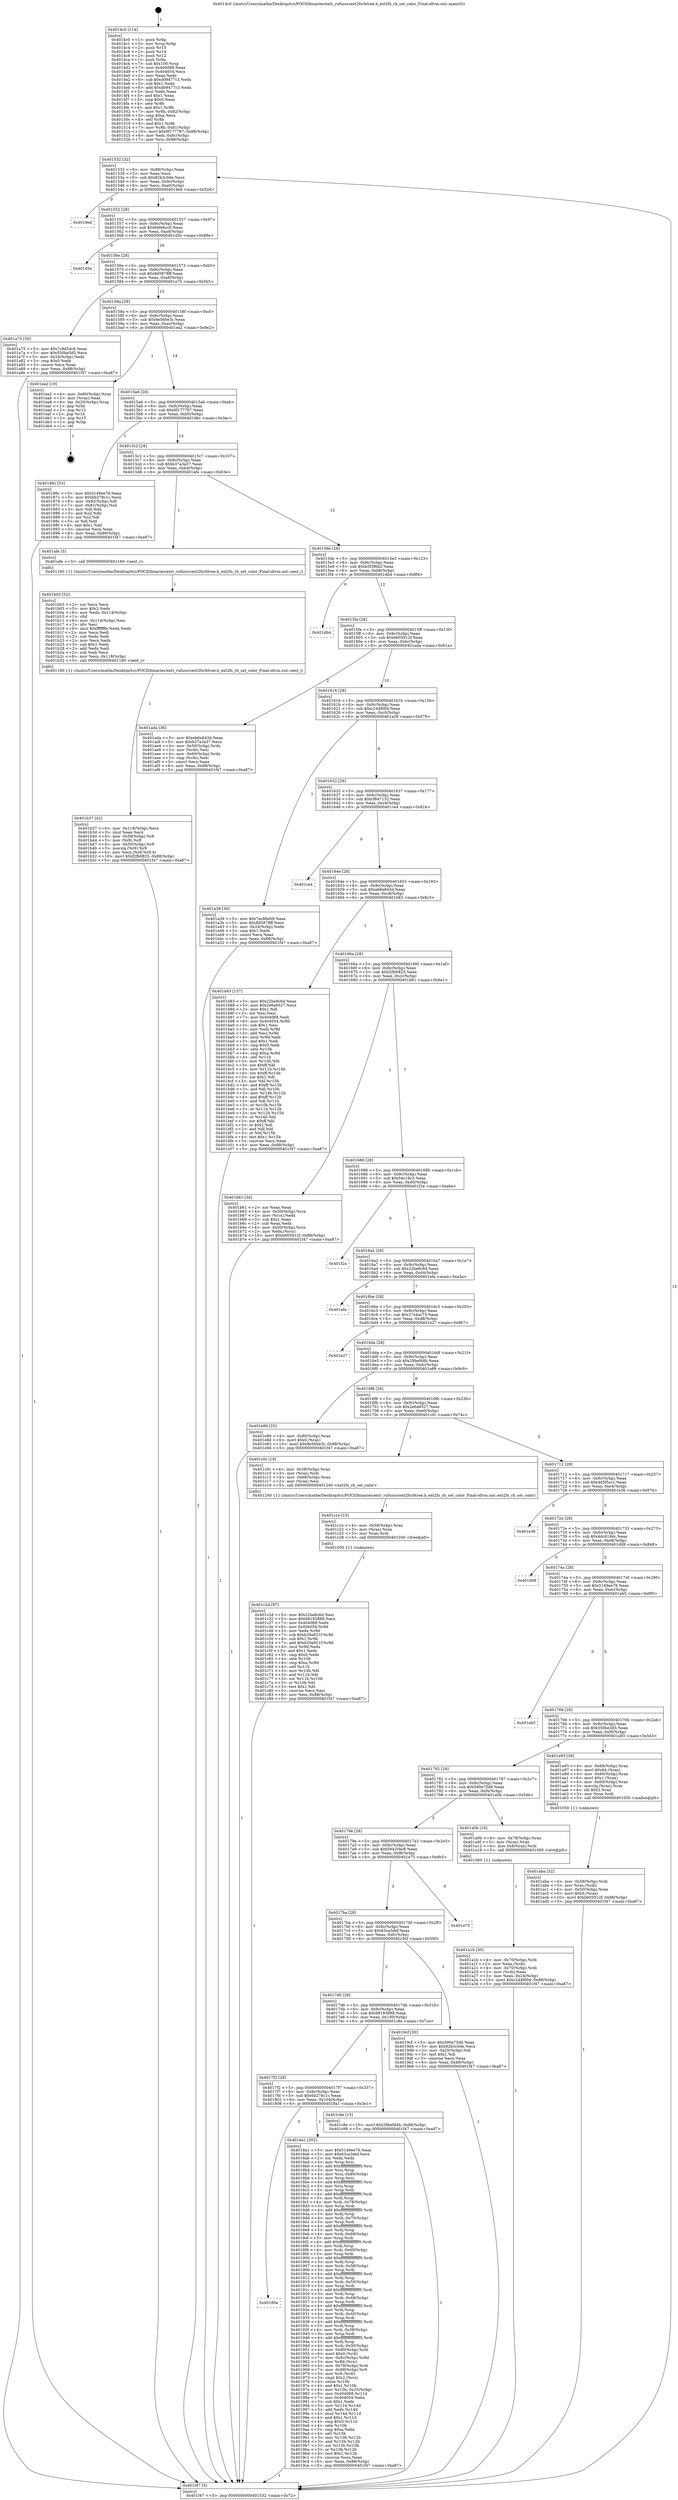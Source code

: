 digraph "0x4014c0" {
  label = "0x4014c0 (/mnt/c/Users/mathe/Desktop/tcc/POCII/binaries/extr_rufussrcext2fsrbtree.h_ext2fs_rb_set_color_Final-ollvm.out::main(0))"
  labelloc = "t"
  node[shape=record]

  Entry [label="",width=0.3,height=0.3,shape=circle,fillcolor=black,style=filled]
  "0x401532" [label="{
     0x401532 [32]\l
     | [instrs]\l
     &nbsp;&nbsp;0x401532 \<+6\>: mov -0x88(%rbp),%eax\l
     &nbsp;&nbsp;0x401538 \<+2\>: mov %eax,%ecx\l
     &nbsp;&nbsp;0x40153a \<+6\>: sub $0x82b3c0de,%ecx\l
     &nbsp;&nbsp;0x401540 \<+6\>: mov %eax,-0x9c(%rbp)\l
     &nbsp;&nbsp;0x401546 \<+6\>: mov %ecx,-0xa0(%rbp)\l
     &nbsp;&nbsp;0x40154c \<+6\>: je 00000000004019ed \<main+0x52d\>\l
  }"]
  "0x4019ed" [label="{
     0x4019ed\l
  }", style=dashed]
  "0x401552" [label="{
     0x401552 [28]\l
     | [instrs]\l
     &nbsp;&nbsp;0x401552 \<+5\>: jmp 0000000000401557 \<main+0x97\>\l
     &nbsp;&nbsp;0x401557 \<+6\>: mov -0x9c(%rbp),%eax\l
     &nbsp;&nbsp;0x40155d \<+5\>: sub $0x84fe6cc0,%eax\l
     &nbsp;&nbsp;0x401562 \<+6\>: mov %eax,-0xa4(%rbp)\l
     &nbsp;&nbsp;0x401568 \<+6\>: je 0000000000401d5e \<main+0x89e\>\l
  }"]
  Exit [label="",width=0.3,height=0.3,shape=circle,fillcolor=black,style=filled,peripheries=2]
  "0x401d5e" [label="{
     0x401d5e\l
  }", style=dashed]
  "0x40156e" [label="{
     0x40156e [28]\l
     | [instrs]\l
     &nbsp;&nbsp;0x40156e \<+5\>: jmp 0000000000401573 \<main+0xb3\>\l
     &nbsp;&nbsp;0x401573 \<+6\>: mov -0x9c(%rbp),%eax\l
     &nbsp;&nbsp;0x401579 \<+5\>: sub $0x8d5878ff,%eax\l
     &nbsp;&nbsp;0x40157e \<+6\>: mov %eax,-0xa8(%rbp)\l
     &nbsp;&nbsp;0x401584 \<+6\>: je 0000000000401a75 \<main+0x5b5\>\l
  }"]
  "0x401c2d" [label="{
     0x401c2d [97]\l
     | [instrs]\l
     &nbsp;&nbsp;0x401c2d \<+5\>: mov $0x22be8c6d,%esi\l
     &nbsp;&nbsp;0x401c32 \<+5\>: mov $0x68193888,%ecx\l
     &nbsp;&nbsp;0x401c37 \<+7\>: mov 0x404068,%edx\l
     &nbsp;&nbsp;0x401c3e \<+8\>: mov 0x404054,%r8d\l
     &nbsp;&nbsp;0x401c46 \<+3\>: mov %edx,%r9d\l
     &nbsp;&nbsp;0x401c49 \<+7\>: sub $0xb29a921f,%r9d\l
     &nbsp;&nbsp;0x401c50 \<+4\>: sub $0x1,%r9d\l
     &nbsp;&nbsp;0x401c54 \<+7\>: add $0xb29a921f,%r9d\l
     &nbsp;&nbsp;0x401c5b \<+4\>: imul %r9d,%edx\l
     &nbsp;&nbsp;0x401c5f \<+3\>: and $0x1,%edx\l
     &nbsp;&nbsp;0x401c62 \<+3\>: cmp $0x0,%edx\l
     &nbsp;&nbsp;0x401c65 \<+4\>: sete %r10b\l
     &nbsp;&nbsp;0x401c69 \<+4\>: cmp $0xa,%r8d\l
     &nbsp;&nbsp;0x401c6d \<+4\>: setl %r11b\l
     &nbsp;&nbsp;0x401c71 \<+3\>: mov %r10b,%bl\l
     &nbsp;&nbsp;0x401c74 \<+3\>: and %r11b,%bl\l
     &nbsp;&nbsp;0x401c77 \<+3\>: xor %r11b,%r10b\l
     &nbsp;&nbsp;0x401c7a \<+3\>: or %r10b,%bl\l
     &nbsp;&nbsp;0x401c7d \<+3\>: test $0x1,%bl\l
     &nbsp;&nbsp;0x401c80 \<+3\>: cmovne %ecx,%esi\l
     &nbsp;&nbsp;0x401c83 \<+6\>: mov %esi,-0x88(%rbp)\l
     &nbsp;&nbsp;0x401c89 \<+5\>: jmp 0000000000401f47 \<main+0xa87\>\l
  }"]
  "0x401a75" [label="{
     0x401a75 [30]\l
     | [instrs]\l
     &nbsp;&nbsp;0x401a75 \<+5\>: mov $0x7c9d54c6,%eax\l
     &nbsp;&nbsp;0x401a7a \<+5\>: mov $0x550be3d5,%ecx\l
     &nbsp;&nbsp;0x401a7f \<+3\>: mov -0x24(%rbp),%edx\l
     &nbsp;&nbsp;0x401a82 \<+3\>: cmp $0x0,%edx\l
     &nbsp;&nbsp;0x401a85 \<+3\>: cmove %ecx,%eax\l
     &nbsp;&nbsp;0x401a88 \<+6\>: mov %eax,-0x88(%rbp)\l
     &nbsp;&nbsp;0x401a8e \<+5\>: jmp 0000000000401f47 \<main+0xa87\>\l
  }"]
  "0x40158a" [label="{
     0x40158a [28]\l
     | [instrs]\l
     &nbsp;&nbsp;0x40158a \<+5\>: jmp 000000000040158f \<main+0xcf\>\l
     &nbsp;&nbsp;0x40158f \<+6\>: mov -0x9c(%rbp),%eax\l
     &nbsp;&nbsp;0x401595 \<+5\>: sub $0x9e560e3c,%eax\l
     &nbsp;&nbsp;0x40159a \<+6\>: mov %eax,-0xac(%rbp)\l
     &nbsp;&nbsp;0x4015a0 \<+6\>: je 0000000000401ea2 \<main+0x9e2\>\l
  }"]
  "0x401c1e" [label="{
     0x401c1e [15]\l
     | [instrs]\l
     &nbsp;&nbsp;0x401c1e \<+4\>: mov -0x58(%rbp),%rax\l
     &nbsp;&nbsp;0x401c22 \<+3\>: mov (%rax),%rax\l
     &nbsp;&nbsp;0x401c25 \<+3\>: mov %rax,%rdi\l
     &nbsp;&nbsp;0x401c28 \<+5\>: call 0000000000401030 \<free@plt\>\l
     | [calls]\l
     &nbsp;&nbsp;0x401030 \{1\} (unknown)\l
  }"]
  "0x401ea2" [label="{
     0x401ea2 [19]\l
     | [instrs]\l
     &nbsp;&nbsp;0x401ea2 \<+4\>: mov -0x80(%rbp),%rax\l
     &nbsp;&nbsp;0x401ea6 \<+2\>: mov (%rax),%eax\l
     &nbsp;&nbsp;0x401ea8 \<+4\>: lea -0x20(%rbp),%rsp\l
     &nbsp;&nbsp;0x401eac \<+1\>: pop %rbx\l
     &nbsp;&nbsp;0x401ead \<+2\>: pop %r12\l
     &nbsp;&nbsp;0x401eaf \<+2\>: pop %r14\l
     &nbsp;&nbsp;0x401eb1 \<+2\>: pop %r15\l
     &nbsp;&nbsp;0x401eb3 \<+1\>: pop %rbp\l
     &nbsp;&nbsp;0x401eb4 \<+1\>: ret\l
  }"]
  "0x4015a6" [label="{
     0x4015a6 [28]\l
     | [instrs]\l
     &nbsp;&nbsp;0x4015a6 \<+5\>: jmp 00000000004015ab \<main+0xeb\>\l
     &nbsp;&nbsp;0x4015ab \<+6\>: mov -0x9c(%rbp),%eax\l
     &nbsp;&nbsp;0x4015b1 \<+5\>: sub $0x9f177787,%eax\l
     &nbsp;&nbsp;0x4015b6 \<+6\>: mov %eax,-0xb0(%rbp)\l
     &nbsp;&nbsp;0x4015bc \<+6\>: je 000000000040186c \<main+0x3ac\>\l
  }"]
  "0x401b37" [label="{
     0x401b37 [42]\l
     | [instrs]\l
     &nbsp;&nbsp;0x401b37 \<+6\>: mov -0x118(%rbp),%ecx\l
     &nbsp;&nbsp;0x401b3d \<+3\>: imul %eax,%ecx\l
     &nbsp;&nbsp;0x401b40 \<+4\>: mov -0x58(%rbp),%r8\l
     &nbsp;&nbsp;0x401b44 \<+3\>: mov (%r8),%r8\l
     &nbsp;&nbsp;0x401b47 \<+4\>: mov -0x50(%rbp),%r9\l
     &nbsp;&nbsp;0x401b4b \<+3\>: movslq (%r9),%r9\l
     &nbsp;&nbsp;0x401b4e \<+4\>: mov %ecx,(%r8,%r9,4)\l
     &nbsp;&nbsp;0x401b52 \<+10\>: movl $0xf2fb0825,-0x88(%rbp)\l
     &nbsp;&nbsp;0x401b5c \<+5\>: jmp 0000000000401f47 \<main+0xa87\>\l
  }"]
  "0x40186c" [label="{
     0x40186c [53]\l
     | [instrs]\l
     &nbsp;&nbsp;0x40186c \<+5\>: mov $0x5149ee78,%eax\l
     &nbsp;&nbsp;0x401871 \<+5\>: mov $0x6b278c1c,%ecx\l
     &nbsp;&nbsp;0x401876 \<+6\>: mov -0x82(%rbp),%dl\l
     &nbsp;&nbsp;0x40187c \<+7\>: mov -0x81(%rbp),%sil\l
     &nbsp;&nbsp;0x401883 \<+3\>: mov %dl,%dil\l
     &nbsp;&nbsp;0x401886 \<+3\>: and %sil,%dil\l
     &nbsp;&nbsp;0x401889 \<+3\>: xor %sil,%dl\l
     &nbsp;&nbsp;0x40188c \<+3\>: or %dl,%dil\l
     &nbsp;&nbsp;0x40188f \<+4\>: test $0x1,%dil\l
     &nbsp;&nbsp;0x401893 \<+3\>: cmovne %ecx,%eax\l
     &nbsp;&nbsp;0x401896 \<+6\>: mov %eax,-0x88(%rbp)\l
     &nbsp;&nbsp;0x40189c \<+5\>: jmp 0000000000401f47 \<main+0xa87\>\l
  }"]
  "0x4015c2" [label="{
     0x4015c2 [28]\l
     | [instrs]\l
     &nbsp;&nbsp;0x4015c2 \<+5\>: jmp 00000000004015c7 \<main+0x107\>\l
     &nbsp;&nbsp;0x4015c7 \<+6\>: mov -0x9c(%rbp),%eax\l
     &nbsp;&nbsp;0x4015cd \<+5\>: sub $0xb37a3a37,%eax\l
     &nbsp;&nbsp;0x4015d2 \<+6\>: mov %eax,-0xb4(%rbp)\l
     &nbsp;&nbsp;0x4015d8 \<+6\>: je 0000000000401afe \<main+0x63e\>\l
  }"]
  "0x401f47" [label="{
     0x401f47 [5]\l
     | [instrs]\l
     &nbsp;&nbsp;0x401f47 \<+5\>: jmp 0000000000401532 \<main+0x72\>\l
  }"]
  "0x4014c0" [label="{
     0x4014c0 [114]\l
     | [instrs]\l
     &nbsp;&nbsp;0x4014c0 \<+1\>: push %rbp\l
     &nbsp;&nbsp;0x4014c1 \<+3\>: mov %rsp,%rbp\l
     &nbsp;&nbsp;0x4014c4 \<+2\>: push %r15\l
     &nbsp;&nbsp;0x4014c6 \<+2\>: push %r14\l
     &nbsp;&nbsp;0x4014c8 \<+2\>: push %r12\l
     &nbsp;&nbsp;0x4014ca \<+1\>: push %rbx\l
     &nbsp;&nbsp;0x4014cb \<+7\>: sub $0x100,%rsp\l
     &nbsp;&nbsp;0x4014d2 \<+7\>: mov 0x404068,%eax\l
     &nbsp;&nbsp;0x4014d9 \<+7\>: mov 0x404054,%ecx\l
     &nbsp;&nbsp;0x4014e0 \<+2\>: mov %eax,%edx\l
     &nbsp;&nbsp;0x4014e2 \<+6\>: sub $0xd09477c3,%edx\l
     &nbsp;&nbsp;0x4014e8 \<+3\>: sub $0x1,%edx\l
     &nbsp;&nbsp;0x4014eb \<+6\>: add $0xd09477c3,%edx\l
     &nbsp;&nbsp;0x4014f1 \<+3\>: imul %edx,%eax\l
     &nbsp;&nbsp;0x4014f4 \<+3\>: and $0x1,%eax\l
     &nbsp;&nbsp;0x4014f7 \<+3\>: cmp $0x0,%eax\l
     &nbsp;&nbsp;0x4014fa \<+4\>: sete %r8b\l
     &nbsp;&nbsp;0x4014fe \<+4\>: and $0x1,%r8b\l
     &nbsp;&nbsp;0x401502 \<+7\>: mov %r8b,-0x82(%rbp)\l
     &nbsp;&nbsp;0x401509 \<+3\>: cmp $0xa,%ecx\l
     &nbsp;&nbsp;0x40150c \<+4\>: setl %r8b\l
     &nbsp;&nbsp;0x401510 \<+4\>: and $0x1,%r8b\l
     &nbsp;&nbsp;0x401514 \<+7\>: mov %r8b,-0x81(%rbp)\l
     &nbsp;&nbsp;0x40151b \<+10\>: movl $0x9f177787,-0x88(%rbp)\l
     &nbsp;&nbsp;0x401525 \<+6\>: mov %edi,-0x8c(%rbp)\l
     &nbsp;&nbsp;0x40152b \<+7\>: mov %rsi,-0x98(%rbp)\l
  }"]
  "0x401b03" [label="{
     0x401b03 [52]\l
     | [instrs]\l
     &nbsp;&nbsp;0x401b03 \<+2\>: xor %ecx,%ecx\l
     &nbsp;&nbsp;0x401b05 \<+5\>: mov $0x2,%edx\l
     &nbsp;&nbsp;0x401b0a \<+6\>: mov %edx,-0x114(%rbp)\l
     &nbsp;&nbsp;0x401b10 \<+1\>: cltd\l
     &nbsp;&nbsp;0x401b11 \<+6\>: mov -0x114(%rbp),%esi\l
     &nbsp;&nbsp;0x401b17 \<+2\>: idiv %esi\l
     &nbsp;&nbsp;0x401b19 \<+6\>: imul $0xfffffffe,%edx,%edx\l
     &nbsp;&nbsp;0x401b1f \<+2\>: mov %ecx,%edi\l
     &nbsp;&nbsp;0x401b21 \<+2\>: sub %edx,%edi\l
     &nbsp;&nbsp;0x401b23 \<+2\>: mov %ecx,%edx\l
     &nbsp;&nbsp;0x401b25 \<+3\>: sub $0x1,%edx\l
     &nbsp;&nbsp;0x401b28 \<+2\>: add %edx,%edi\l
     &nbsp;&nbsp;0x401b2a \<+2\>: sub %edi,%ecx\l
     &nbsp;&nbsp;0x401b2c \<+6\>: mov %ecx,-0x118(%rbp)\l
     &nbsp;&nbsp;0x401b32 \<+5\>: call 0000000000401160 \<next_i\>\l
     | [calls]\l
     &nbsp;&nbsp;0x401160 \{1\} (/mnt/c/Users/mathe/Desktop/tcc/POCII/binaries/extr_rufussrcext2fsrbtree.h_ext2fs_rb_set_color_Final-ollvm.out::next_i)\l
  }"]
  "0x401afe" [label="{
     0x401afe [5]\l
     | [instrs]\l
     &nbsp;&nbsp;0x401afe \<+5\>: call 0000000000401160 \<next_i\>\l
     | [calls]\l
     &nbsp;&nbsp;0x401160 \{1\} (/mnt/c/Users/mathe/Desktop/tcc/POCII/binaries/extr_rufussrcext2fsrbtree.h_ext2fs_rb_set_color_Final-ollvm.out::next_i)\l
  }"]
  "0x4015de" [label="{
     0x4015de [28]\l
     | [instrs]\l
     &nbsp;&nbsp;0x4015de \<+5\>: jmp 00000000004015e3 \<main+0x123\>\l
     &nbsp;&nbsp;0x4015e3 \<+6\>: mov -0x9c(%rbp),%eax\l
     &nbsp;&nbsp;0x4015e9 \<+5\>: sub $0xb5f3f6d2,%eax\l
     &nbsp;&nbsp;0x4015ee \<+6\>: mov %eax,-0xb8(%rbp)\l
     &nbsp;&nbsp;0x4015f4 \<+6\>: je 0000000000401db4 \<main+0x8f4\>\l
  }"]
  "0x401aba" [label="{
     0x401aba [32]\l
     | [instrs]\l
     &nbsp;&nbsp;0x401aba \<+4\>: mov -0x58(%rbp),%rdi\l
     &nbsp;&nbsp;0x401abe \<+3\>: mov %rax,(%rdi)\l
     &nbsp;&nbsp;0x401ac1 \<+4\>: mov -0x50(%rbp),%rax\l
     &nbsp;&nbsp;0x401ac5 \<+6\>: movl $0x0,(%rax)\l
     &nbsp;&nbsp;0x401acb \<+10\>: movl $0xb605912f,-0x88(%rbp)\l
     &nbsp;&nbsp;0x401ad5 \<+5\>: jmp 0000000000401f47 \<main+0xa87\>\l
  }"]
  "0x401db4" [label="{
     0x401db4\l
  }", style=dashed]
  "0x4015fa" [label="{
     0x4015fa [28]\l
     | [instrs]\l
     &nbsp;&nbsp;0x4015fa \<+5\>: jmp 00000000004015ff \<main+0x13f\>\l
     &nbsp;&nbsp;0x4015ff \<+6\>: mov -0x9c(%rbp),%eax\l
     &nbsp;&nbsp;0x401605 \<+5\>: sub $0xb605912f,%eax\l
     &nbsp;&nbsp;0x40160a \<+6\>: mov %eax,-0xbc(%rbp)\l
     &nbsp;&nbsp;0x401610 \<+6\>: je 0000000000401ada \<main+0x61a\>\l
  }"]
  "0x401a1b" [label="{
     0x401a1b [30]\l
     | [instrs]\l
     &nbsp;&nbsp;0x401a1b \<+4\>: mov -0x70(%rbp),%rdi\l
     &nbsp;&nbsp;0x401a1f \<+2\>: mov %eax,(%rdi)\l
     &nbsp;&nbsp;0x401a21 \<+4\>: mov -0x70(%rbp),%rdi\l
     &nbsp;&nbsp;0x401a25 \<+2\>: mov (%rdi),%eax\l
     &nbsp;&nbsp;0x401a27 \<+3\>: mov %eax,-0x24(%rbp)\l
     &nbsp;&nbsp;0x401a2a \<+10\>: movl $0xc244f004,-0x88(%rbp)\l
     &nbsp;&nbsp;0x401a34 \<+5\>: jmp 0000000000401f47 \<main+0xa87\>\l
  }"]
  "0x401ada" [label="{
     0x401ada [36]\l
     | [instrs]\l
     &nbsp;&nbsp;0x401ada \<+5\>: mov $0xeb6e843d,%eax\l
     &nbsp;&nbsp;0x401adf \<+5\>: mov $0xb37a3a37,%ecx\l
     &nbsp;&nbsp;0x401ae4 \<+4\>: mov -0x50(%rbp),%rdx\l
     &nbsp;&nbsp;0x401ae8 \<+2\>: mov (%rdx),%esi\l
     &nbsp;&nbsp;0x401aea \<+4\>: mov -0x60(%rbp),%rdx\l
     &nbsp;&nbsp;0x401aee \<+2\>: cmp (%rdx),%esi\l
     &nbsp;&nbsp;0x401af0 \<+3\>: cmovl %ecx,%eax\l
     &nbsp;&nbsp;0x401af3 \<+6\>: mov %eax,-0x88(%rbp)\l
     &nbsp;&nbsp;0x401af9 \<+5\>: jmp 0000000000401f47 \<main+0xa87\>\l
  }"]
  "0x401616" [label="{
     0x401616 [28]\l
     | [instrs]\l
     &nbsp;&nbsp;0x401616 \<+5\>: jmp 000000000040161b \<main+0x15b\>\l
     &nbsp;&nbsp;0x40161b \<+6\>: mov -0x9c(%rbp),%eax\l
     &nbsp;&nbsp;0x401621 \<+5\>: sub $0xc244f004,%eax\l
     &nbsp;&nbsp;0x401626 \<+6\>: mov %eax,-0xc0(%rbp)\l
     &nbsp;&nbsp;0x40162c \<+6\>: je 0000000000401a39 \<main+0x579\>\l
  }"]
  "0x40180e" [label="{
     0x40180e\l
  }", style=dashed]
  "0x401a39" [label="{
     0x401a39 [30]\l
     | [instrs]\l
     &nbsp;&nbsp;0x401a39 \<+5\>: mov $0x7ec86e09,%eax\l
     &nbsp;&nbsp;0x401a3e \<+5\>: mov $0x8d5878ff,%ecx\l
     &nbsp;&nbsp;0x401a43 \<+3\>: mov -0x24(%rbp),%edx\l
     &nbsp;&nbsp;0x401a46 \<+3\>: cmp $0x1,%edx\l
     &nbsp;&nbsp;0x401a49 \<+3\>: cmovl %ecx,%eax\l
     &nbsp;&nbsp;0x401a4c \<+6\>: mov %eax,-0x88(%rbp)\l
     &nbsp;&nbsp;0x401a52 \<+5\>: jmp 0000000000401f47 \<main+0xa87\>\l
  }"]
  "0x401632" [label="{
     0x401632 [28]\l
     | [instrs]\l
     &nbsp;&nbsp;0x401632 \<+5\>: jmp 0000000000401637 \<main+0x177\>\l
     &nbsp;&nbsp;0x401637 \<+6\>: mov -0x9c(%rbp),%eax\l
     &nbsp;&nbsp;0x40163d \<+5\>: sub $0xcf847132,%eax\l
     &nbsp;&nbsp;0x401642 \<+6\>: mov %eax,-0xc4(%rbp)\l
     &nbsp;&nbsp;0x401648 \<+6\>: je 0000000000401ce4 \<main+0x824\>\l
  }"]
  "0x4018a1" [label="{
     0x4018a1 [302]\l
     | [instrs]\l
     &nbsp;&nbsp;0x4018a1 \<+5\>: mov $0x5149ee78,%eax\l
     &nbsp;&nbsp;0x4018a6 \<+5\>: mov $0x63ca3def,%ecx\l
     &nbsp;&nbsp;0x4018ab \<+2\>: xor %edx,%edx\l
     &nbsp;&nbsp;0x4018ad \<+3\>: mov %rsp,%rsi\l
     &nbsp;&nbsp;0x4018b0 \<+4\>: add $0xfffffffffffffff0,%rsi\l
     &nbsp;&nbsp;0x4018b4 \<+3\>: mov %rsi,%rsp\l
     &nbsp;&nbsp;0x4018b7 \<+4\>: mov %rsi,-0x80(%rbp)\l
     &nbsp;&nbsp;0x4018bb \<+3\>: mov %rsp,%rsi\l
     &nbsp;&nbsp;0x4018be \<+4\>: add $0xfffffffffffffff0,%rsi\l
     &nbsp;&nbsp;0x4018c2 \<+3\>: mov %rsi,%rsp\l
     &nbsp;&nbsp;0x4018c5 \<+3\>: mov %rsp,%rdi\l
     &nbsp;&nbsp;0x4018c8 \<+4\>: add $0xfffffffffffffff0,%rdi\l
     &nbsp;&nbsp;0x4018cc \<+3\>: mov %rdi,%rsp\l
     &nbsp;&nbsp;0x4018cf \<+4\>: mov %rdi,-0x78(%rbp)\l
     &nbsp;&nbsp;0x4018d3 \<+3\>: mov %rsp,%rdi\l
     &nbsp;&nbsp;0x4018d6 \<+4\>: add $0xfffffffffffffff0,%rdi\l
     &nbsp;&nbsp;0x4018da \<+3\>: mov %rdi,%rsp\l
     &nbsp;&nbsp;0x4018dd \<+4\>: mov %rdi,-0x70(%rbp)\l
     &nbsp;&nbsp;0x4018e1 \<+3\>: mov %rsp,%rdi\l
     &nbsp;&nbsp;0x4018e4 \<+4\>: add $0xfffffffffffffff0,%rdi\l
     &nbsp;&nbsp;0x4018e8 \<+3\>: mov %rdi,%rsp\l
     &nbsp;&nbsp;0x4018eb \<+4\>: mov %rdi,-0x68(%rbp)\l
     &nbsp;&nbsp;0x4018ef \<+3\>: mov %rsp,%rdi\l
     &nbsp;&nbsp;0x4018f2 \<+4\>: add $0xfffffffffffffff0,%rdi\l
     &nbsp;&nbsp;0x4018f6 \<+3\>: mov %rdi,%rsp\l
     &nbsp;&nbsp;0x4018f9 \<+4\>: mov %rdi,-0x60(%rbp)\l
     &nbsp;&nbsp;0x4018fd \<+3\>: mov %rsp,%rdi\l
     &nbsp;&nbsp;0x401900 \<+4\>: add $0xfffffffffffffff0,%rdi\l
     &nbsp;&nbsp;0x401904 \<+3\>: mov %rdi,%rsp\l
     &nbsp;&nbsp;0x401907 \<+4\>: mov %rdi,-0x58(%rbp)\l
     &nbsp;&nbsp;0x40190b \<+3\>: mov %rsp,%rdi\l
     &nbsp;&nbsp;0x40190e \<+4\>: add $0xfffffffffffffff0,%rdi\l
     &nbsp;&nbsp;0x401912 \<+3\>: mov %rdi,%rsp\l
     &nbsp;&nbsp;0x401915 \<+4\>: mov %rdi,-0x50(%rbp)\l
     &nbsp;&nbsp;0x401919 \<+3\>: mov %rsp,%rdi\l
     &nbsp;&nbsp;0x40191c \<+4\>: add $0xfffffffffffffff0,%rdi\l
     &nbsp;&nbsp;0x401920 \<+3\>: mov %rdi,%rsp\l
     &nbsp;&nbsp;0x401923 \<+4\>: mov %rdi,-0x48(%rbp)\l
     &nbsp;&nbsp;0x401927 \<+3\>: mov %rsp,%rdi\l
     &nbsp;&nbsp;0x40192a \<+4\>: add $0xfffffffffffffff0,%rdi\l
     &nbsp;&nbsp;0x40192e \<+3\>: mov %rdi,%rsp\l
     &nbsp;&nbsp;0x401931 \<+4\>: mov %rdi,-0x40(%rbp)\l
     &nbsp;&nbsp;0x401935 \<+3\>: mov %rsp,%rdi\l
     &nbsp;&nbsp;0x401938 \<+4\>: add $0xfffffffffffffff0,%rdi\l
     &nbsp;&nbsp;0x40193c \<+3\>: mov %rdi,%rsp\l
     &nbsp;&nbsp;0x40193f \<+4\>: mov %rdi,-0x38(%rbp)\l
     &nbsp;&nbsp;0x401943 \<+3\>: mov %rsp,%rdi\l
     &nbsp;&nbsp;0x401946 \<+4\>: add $0xfffffffffffffff0,%rdi\l
     &nbsp;&nbsp;0x40194a \<+3\>: mov %rdi,%rsp\l
     &nbsp;&nbsp;0x40194d \<+4\>: mov %rdi,-0x30(%rbp)\l
     &nbsp;&nbsp;0x401951 \<+4\>: mov -0x80(%rbp),%rdi\l
     &nbsp;&nbsp;0x401955 \<+6\>: movl $0x0,(%rdi)\l
     &nbsp;&nbsp;0x40195b \<+7\>: mov -0x8c(%rbp),%r8d\l
     &nbsp;&nbsp;0x401962 \<+3\>: mov %r8d,(%rsi)\l
     &nbsp;&nbsp;0x401965 \<+4\>: mov -0x78(%rbp),%rdi\l
     &nbsp;&nbsp;0x401969 \<+7\>: mov -0x98(%rbp),%r9\l
     &nbsp;&nbsp;0x401970 \<+3\>: mov %r9,(%rdi)\l
     &nbsp;&nbsp;0x401973 \<+3\>: cmpl $0x2,(%rsi)\l
     &nbsp;&nbsp;0x401976 \<+4\>: setne %r10b\l
     &nbsp;&nbsp;0x40197a \<+4\>: and $0x1,%r10b\l
     &nbsp;&nbsp;0x40197e \<+4\>: mov %r10b,-0x25(%rbp)\l
     &nbsp;&nbsp;0x401982 \<+8\>: mov 0x404068,%r11d\l
     &nbsp;&nbsp;0x40198a \<+7\>: mov 0x404054,%ebx\l
     &nbsp;&nbsp;0x401991 \<+3\>: sub $0x1,%edx\l
     &nbsp;&nbsp;0x401994 \<+3\>: mov %r11d,%r14d\l
     &nbsp;&nbsp;0x401997 \<+3\>: add %edx,%r14d\l
     &nbsp;&nbsp;0x40199a \<+4\>: imul %r14d,%r11d\l
     &nbsp;&nbsp;0x40199e \<+4\>: and $0x1,%r11d\l
     &nbsp;&nbsp;0x4019a2 \<+4\>: cmp $0x0,%r11d\l
     &nbsp;&nbsp;0x4019a6 \<+4\>: sete %r10b\l
     &nbsp;&nbsp;0x4019aa \<+3\>: cmp $0xa,%ebx\l
     &nbsp;&nbsp;0x4019ad \<+4\>: setl %r15b\l
     &nbsp;&nbsp;0x4019b1 \<+3\>: mov %r10b,%r12b\l
     &nbsp;&nbsp;0x4019b4 \<+3\>: and %r15b,%r12b\l
     &nbsp;&nbsp;0x4019b7 \<+3\>: xor %r15b,%r10b\l
     &nbsp;&nbsp;0x4019ba \<+3\>: or %r10b,%r12b\l
     &nbsp;&nbsp;0x4019bd \<+4\>: test $0x1,%r12b\l
     &nbsp;&nbsp;0x4019c1 \<+3\>: cmovne %ecx,%eax\l
     &nbsp;&nbsp;0x4019c4 \<+6\>: mov %eax,-0x88(%rbp)\l
     &nbsp;&nbsp;0x4019ca \<+5\>: jmp 0000000000401f47 \<main+0xa87\>\l
  }"]
  "0x401ce4" [label="{
     0x401ce4\l
  }", style=dashed]
  "0x40164e" [label="{
     0x40164e [28]\l
     | [instrs]\l
     &nbsp;&nbsp;0x40164e \<+5\>: jmp 0000000000401653 \<main+0x193\>\l
     &nbsp;&nbsp;0x401653 \<+6\>: mov -0x9c(%rbp),%eax\l
     &nbsp;&nbsp;0x401659 \<+5\>: sub $0xeb6e843d,%eax\l
     &nbsp;&nbsp;0x40165e \<+6\>: mov %eax,-0xc8(%rbp)\l
     &nbsp;&nbsp;0x401664 \<+6\>: je 0000000000401b83 \<main+0x6c3\>\l
  }"]
  "0x4017f2" [label="{
     0x4017f2 [28]\l
     | [instrs]\l
     &nbsp;&nbsp;0x4017f2 \<+5\>: jmp 00000000004017f7 \<main+0x337\>\l
     &nbsp;&nbsp;0x4017f7 \<+6\>: mov -0x9c(%rbp),%eax\l
     &nbsp;&nbsp;0x4017fd \<+5\>: sub $0x6b278c1c,%eax\l
     &nbsp;&nbsp;0x401802 \<+6\>: mov %eax,-0x104(%rbp)\l
     &nbsp;&nbsp;0x401808 \<+6\>: je 00000000004018a1 \<main+0x3e1\>\l
  }"]
  "0x401b83" [label="{
     0x401b83 [137]\l
     | [instrs]\l
     &nbsp;&nbsp;0x401b83 \<+5\>: mov $0x22be8c6d,%eax\l
     &nbsp;&nbsp;0x401b88 \<+5\>: mov $0x2e6a6527,%ecx\l
     &nbsp;&nbsp;0x401b8d \<+2\>: mov $0x1,%dl\l
     &nbsp;&nbsp;0x401b8f \<+2\>: xor %esi,%esi\l
     &nbsp;&nbsp;0x401b91 \<+7\>: mov 0x404068,%edi\l
     &nbsp;&nbsp;0x401b98 \<+8\>: mov 0x404054,%r8d\l
     &nbsp;&nbsp;0x401ba0 \<+3\>: sub $0x1,%esi\l
     &nbsp;&nbsp;0x401ba3 \<+3\>: mov %edi,%r9d\l
     &nbsp;&nbsp;0x401ba6 \<+3\>: add %esi,%r9d\l
     &nbsp;&nbsp;0x401ba9 \<+4\>: imul %r9d,%edi\l
     &nbsp;&nbsp;0x401bad \<+3\>: and $0x1,%edi\l
     &nbsp;&nbsp;0x401bb0 \<+3\>: cmp $0x0,%edi\l
     &nbsp;&nbsp;0x401bb3 \<+4\>: sete %r10b\l
     &nbsp;&nbsp;0x401bb7 \<+4\>: cmp $0xa,%r8d\l
     &nbsp;&nbsp;0x401bbb \<+4\>: setl %r11b\l
     &nbsp;&nbsp;0x401bbf \<+3\>: mov %r10b,%bl\l
     &nbsp;&nbsp;0x401bc2 \<+3\>: xor $0xff,%bl\l
     &nbsp;&nbsp;0x401bc5 \<+3\>: mov %r11b,%r14b\l
     &nbsp;&nbsp;0x401bc8 \<+4\>: xor $0xff,%r14b\l
     &nbsp;&nbsp;0x401bcc \<+3\>: xor $0x1,%dl\l
     &nbsp;&nbsp;0x401bcf \<+3\>: mov %bl,%r15b\l
     &nbsp;&nbsp;0x401bd2 \<+4\>: and $0xff,%r15b\l
     &nbsp;&nbsp;0x401bd6 \<+3\>: and %dl,%r10b\l
     &nbsp;&nbsp;0x401bd9 \<+3\>: mov %r14b,%r12b\l
     &nbsp;&nbsp;0x401bdc \<+4\>: and $0xff,%r12b\l
     &nbsp;&nbsp;0x401be0 \<+3\>: and %dl,%r11b\l
     &nbsp;&nbsp;0x401be3 \<+3\>: or %r10b,%r15b\l
     &nbsp;&nbsp;0x401be6 \<+3\>: or %r11b,%r12b\l
     &nbsp;&nbsp;0x401be9 \<+3\>: xor %r12b,%r15b\l
     &nbsp;&nbsp;0x401bec \<+3\>: or %r14b,%bl\l
     &nbsp;&nbsp;0x401bef \<+3\>: xor $0xff,%bl\l
     &nbsp;&nbsp;0x401bf2 \<+3\>: or $0x1,%dl\l
     &nbsp;&nbsp;0x401bf5 \<+2\>: and %dl,%bl\l
     &nbsp;&nbsp;0x401bf7 \<+3\>: or %bl,%r15b\l
     &nbsp;&nbsp;0x401bfa \<+4\>: test $0x1,%r15b\l
     &nbsp;&nbsp;0x401bfe \<+3\>: cmovne %ecx,%eax\l
     &nbsp;&nbsp;0x401c01 \<+6\>: mov %eax,-0x88(%rbp)\l
     &nbsp;&nbsp;0x401c07 \<+5\>: jmp 0000000000401f47 \<main+0xa87\>\l
  }"]
  "0x40166a" [label="{
     0x40166a [28]\l
     | [instrs]\l
     &nbsp;&nbsp;0x40166a \<+5\>: jmp 000000000040166f \<main+0x1af\>\l
     &nbsp;&nbsp;0x40166f \<+6\>: mov -0x9c(%rbp),%eax\l
     &nbsp;&nbsp;0x401675 \<+5\>: sub $0xf2fb0825,%eax\l
     &nbsp;&nbsp;0x40167a \<+6\>: mov %eax,-0xcc(%rbp)\l
     &nbsp;&nbsp;0x401680 \<+6\>: je 0000000000401b61 \<main+0x6a1\>\l
  }"]
  "0x401c8e" [label="{
     0x401c8e [15]\l
     | [instrs]\l
     &nbsp;&nbsp;0x401c8e \<+10\>: movl $0x29befd4b,-0x88(%rbp)\l
     &nbsp;&nbsp;0x401c98 \<+5\>: jmp 0000000000401f47 \<main+0xa87\>\l
  }"]
  "0x401b61" [label="{
     0x401b61 [34]\l
     | [instrs]\l
     &nbsp;&nbsp;0x401b61 \<+2\>: xor %eax,%eax\l
     &nbsp;&nbsp;0x401b63 \<+4\>: mov -0x50(%rbp),%rcx\l
     &nbsp;&nbsp;0x401b67 \<+2\>: mov (%rcx),%edx\l
     &nbsp;&nbsp;0x401b69 \<+3\>: sub $0x1,%eax\l
     &nbsp;&nbsp;0x401b6c \<+2\>: sub %eax,%edx\l
     &nbsp;&nbsp;0x401b6e \<+4\>: mov -0x50(%rbp),%rcx\l
     &nbsp;&nbsp;0x401b72 \<+2\>: mov %edx,(%rcx)\l
     &nbsp;&nbsp;0x401b74 \<+10\>: movl $0xb605912f,-0x88(%rbp)\l
     &nbsp;&nbsp;0x401b7e \<+5\>: jmp 0000000000401f47 \<main+0xa87\>\l
  }"]
  "0x401686" [label="{
     0x401686 [28]\l
     | [instrs]\l
     &nbsp;&nbsp;0x401686 \<+5\>: jmp 000000000040168b \<main+0x1cb\>\l
     &nbsp;&nbsp;0x40168b \<+6\>: mov -0x9c(%rbp),%eax\l
     &nbsp;&nbsp;0x401691 \<+5\>: sub $0x54c18c3,%eax\l
     &nbsp;&nbsp;0x401696 \<+6\>: mov %eax,-0xd0(%rbp)\l
     &nbsp;&nbsp;0x40169c \<+6\>: je 0000000000401f2a \<main+0xa6a\>\l
  }"]
  "0x4017d6" [label="{
     0x4017d6 [28]\l
     | [instrs]\l
     &nbsp;&nbsp;0x4017d6 \<+5\>: jmp 00000000004017db \<main+0x31b\>\l
     &nbsp;&nbsp;0x4017db \<+6\>: mov -0x9c(%rbp),%eax\l
     &nbsp;&nbsp;0x4017e1 \<+5\>: sub $0x68193888,%eax\l
     &nbsp;&nbsp;0x4017e6 \<+6\>: mov %eax,-0x100(%rbp)\l
     &nbsp;&nbsp;0x4017ec \<+6\>: je 0000000000401c8e \<main+0x7ce\>\l
  }"]
  "0x401f2a" [label="{
     0x401f2a\l
  }", style=dashed]
  "0x4016a2" [label="{
     0x4016a2 [28]\l
     | [instrs]\l
     &nbsp;&nbsp;0x4016a2 \<+5\>: jmp 00000000004016a7 \<main+0x1e7\>\l
     &nbsp;&nbsp;0x4016a7 \<+6\>: mov -0x9c(%rbp),%eax\l
     &nbsp;&nbsp;0x4016ad \<+5\>: sub $0x22be8c6d,%eax\l
     &nbsp;&nbsp;0x4016b2 \<+6\>: mov %eax,-0xd4(%rbp)\l
     &nbsp;&nbsp;0x4016b8 \<+6\>: je 0000000000401efa \<main+0xa3a\>\l
  }"]
  "0x4019cf" [label="{
     0x4019cf [30]\l
     | [instrs]\l
     &nbsp;&nbsp;0x4019cf \<+5\>: mov $0x590e75d6,%eax\l
     &nbsp;&nbsp;0x4019d4 \<+5\>: mov $0x82b3c0de,%ecx\l
     &nbsp;&nbsp;0x4019d9 \<+3\>: mov -0x25(%rbp),%dl\l
     &nbsp;&nbsp;0x4019dc \<+3\>: test $0x1,%dl\l
     &nbsp;&nbsp;0x4019df \<+3\>: cmovne %ecx,%eax\l
     &nbsp;&nbsp;0x4019e2 \<+6\>: mov %eax,-0x88(%rbp)\l
     &nbsp;&nbsp;0x4019e8 \<+5\>: jmp 0000000000401f47 \<main+0xa87\>\l
  }"]
  "0x401efa" [label="{
     0x401efa\l
  }", style=dashed]
  "0x4016be" [label="{
     0x4016be [28]\l
     | [instrs]\l
     &nbsp;&nbsp;0x4016be \<+5\>: jmp 00000000004016c3 \<main+0x203\>\l
     &nbsp;&nbsp;0x4016c3 \<+6\>: mov -0x9c(%rbp),%eax\l
     &nbsp;&nbsp;0x4016c9 \<+5\>: sub $0x27a4ac73,%eax\l
     &nbsp;&nbsp;0x4016ce \<+6\>: mov %eax,-0xd8(%rbp)\l
     &nbsp;&nbsp;0x4016d4 \<+6\>: je 0000000000401e27 \<main+0x967\>\l
  }"]
  "0x4017ba" [label="{
     0x4017ba [28]\l
     | [instrs]\l
     &nbsp;&nbsp;0x4017ba \<+5\>: jmp 00000000004017bf \<main+0x2ff\>\l
     &nbsp;&nbsp;0x4017bf \<+6\>: mov -0x9c(%rbp),%eax\l
     &nbsp;&nbsp;0x4017c5 \<+5\>: sub $0x63ca3def,%eax\l
     &nbsp;&nbsp;0x4017ca \<+6\>: mov %eax,-0xfc(%rbp)\l
     &nbsp;&nbsp;0x4017d0 \<+6\>: je 00000000004019cf \<main+0x50f\>\l
  }"]
  "0x401e27" [label="{
     0x401e27\l
  }", style=dashed]
  "0x4016da" [label="{
     0x4016da [28]\l
     | [instrs]\l
     &nbsp;&nbsp;0x4016da \<+5\>: jmp 00000000004016df \<main+0x21f\>\l
     &nbsp;&nbsp;0x4016df \<+6\>: mov -0x9c(%rbp),%eax\l
     &nbsp;&nbsp;0x4016e5 \<+5\>: sub $0x29befd4b,%eax\l
     &nbsp;&nbsp;0x4016ea \<+6\>: mov %eax,-0xdc(%rbp)\l
     &nbsp;&nbsp;0x4016f0 \<+6\>: je 0000000000401e89 \<main+0x9c9\>\l
  }"]
  "0x401e75" [label="{
     0x401e75\l
  }", style=dashed]
  "0x401e89" [label="{
     0x401e89 [25]\l
     | [instrs]\l
     &nbsp;&nbsp;0x401e89 \<+4\>: mov -0x80(%rbp),%rax\l
     &nbsp;&nbsp;0x401e8d \<+6\>: movl $0x0,(%rax)\l
     &nbsp;&nbsp;0x401e93 \<+10\>: movl $0x9e560e3c,-0x88(%rbp)\l
     &nbsp;&nbsp;0x401e9d \<+5\>: jmp 0000000000401f47 \<main+0xa87\>\l
  }"]
  "0x4016f6" [label="{
     0x4016f6 [28]\l
     | [instrs]\l
     &nbsp;&nbsp;0x4016f6 \<+5\>: jmp 00000000004016fb \<main+0x23b\>\l
     &nbsp;&nbsp;0x4016fb \<+6\>: mov -0x9c(%rbp),%eax\l
     &nbsp;&nbsp;0x401701 \<+5\>: sub $0x2e6a6527,%eax\l
     &nbsp;&nbsp;0x401706 \<+6\>: mov %eax,-0xe0(%rbp)\l
     &nbsp;&nbsp;0x40170c \<+6\>: je 0000000000401c0c \<main+0x74c\>\l
  }"]
  "0x40179e" [label="{
     0x40179e [28]\l
     | [instrs]\l
     &nbsp;&nbsp;0x40179e \<+5\>: jmp 00000000004017a3 \<main+0x2e3\>\l
     &nbsp;&nbsp;0x4017a3 \<+6\>: mov -0x9c(%rbp),%eax\l
     &nbsp;&nbsp;0x4017a9 \<+5\>: sub $0x59420bc6,%eax\l
     &nbsp;&nbsp;0x4017ae \<+6\>: mov %eax,-0xf8(%rbp)\l
     &nbsp;&nbsp;0x4017b4 \<+6\>: je 0000000000401e75 \<main+0x9b5\>\l
  }"]
  "0x401c0c" [label="{
     0x401c0c [18]\l
     | [instrs]\l
     &nbsp;&nbsp;0x401c0c \<+4\>: mov -0x58(%rbp),%rax\l
     &nbsp;&nbsp;0x401c10 \<+3\>: mov (%rax),%rdi\l
     &nbsp;&nbsp;0x401c13 \<+4\>: mov -0x68(%rbp),%rax\l
     &nbsp;&nbsp;0x401c17 \<+2\>: mov (%rax),%esi\l
     &nbsp;&nbsp;0x401c19 \<+5\>: call 0000000000401240 \<ext2fs_rb_set_color\>\l
     | [calls]\l
     &nbsp;&nbsp;0x401240 \{1\} (/mnt/c/Users/mathe/Desktop/tcc/POCII/binaries/extr_rufussrcext2fsrbtree.h_ext2fs_rb_set_color_Final-ollvm.out::ext2fs_rb_set_color)\l
  }"]
  "0x401712" [label="{
     0x401712 [28]\l
     | [instrs]\l
     &nbsp;&nbsp;0x401712 \<+5\>: jmp 0000000000401717 \<main+0x257\>\l
     &nbsp;&nbsp;0x401717 \<+6\>: mov -0x9c(%rbp),%eax\l
     &nbsp;&nbsp;0x40171d \<+5\>: sub $0x4d5f5cc1,%eax\l
     &nbsp;&nbsp;0x401722 \<+6\>: mov %eax,-0xe4(%rbp)\l
     &nbsp;&nbsp;0x401728 \<+6\>: je 0000000000401e36 \<main+0x976\>\l
  }"]
  "0x401a0b" [label="{
     0x401a0b [16]\l
     | [instrs]\l
     &nbsp;&nbsp;0x401a0b \<+4\>: mov -0x78(%rbp),%rax\l
     &nbsp;&nbsp;0x401a0f \<+3\>: mov (%rax),%rax\l
     &nbsp;&nbsp;0x401a12 \<+4\>: mov 0x8(%rax),%rdi\l
     &nbsp;&nbsp;0x401a16 \<+5\>: call 0000000000401060 \<atoi@plt\>\l
     | [calls]\l
     &nbsp;&nbsp;0x401060 \{1\} (unknown)\l
  }"]
  "0x401e36" [label="{
     0x401e36\l
  }", style=dashed]
  "0x40172e" [label="{
     0x40172e [28]\l
     | [instrs]\l
     &nbsp;&nbsp;0x40172e \<+5\>: jmp 0000000000401733 \<main+0x273\>\l
     &nbsp;&nbsp;0x401733 \<+6\>: mov -0x9c(%rbp),%eax\l
     &nbsp;&nbsp;0x401739 \<+5\>: sub $0x4dc818dc,%eax\l
     &nbsp;&nbsp;0x40173e \<+6\>: mov %eax,-0xe8(%rbp)\l
     &nbsp;&nbsp;0x401744 \<+6\>: je 0000000000401d08 \<main+0x848\>\l
  }"]
  "0x401782" [label="{
     0x401782 [28]\l
     | [instrs]\l
     &nbsp;&nbsp;0x401782 \<+5\>: jmp 0000000000401787 \<main+0x2c7\>\l
     &nbsp;&nbsp;0x401787 \<+6\>: mov -0x9c(%rbp),%eax\l
     &nbsp;&nbsp;0x40178d \<+5\>: sub $0x590e75d6,%eax\l
     &nbsp;&nbsp;0x401792 \<+6\>: mov %eax,-0xf4(%rbp)\l
     &nbsp;&nbsp;0x401798 \<+6\>: je 0000000000401a0b \<main+0x54b\>\l
  }"]
  "0x401d08" [label="{
     0x401d08\l
  }", style=dashed]
  "0x40174a" [label="{
     0x40174a [28]\l
     | [instrs]\l
     &nbsp;&nbsp;0x40174a \<+5\>: jmp 000000000040174f \<main+0x28f\>\l
     &nbsp;&nbsp;0x40174f \<+6\>: mov -0x9c(%rbp),%eax\l
     &nbsp;&nbsp;0x401755 \<+5\>: sub $0x5149ee78,%eax\l
     &nbsp;&nbsp;0x40175a \<+6\>: mov %eax,-0xec(%rbp)\l
     &nbsp;&nbsp;0x401760 \<+6\>: je 0000000000401eb5 \<main+0x9f5\>\l
  }"]
  "0x401a93" [label="{
     0x401a93 [39]\l
     | [instrs]\l
     &nbsp;&nbsp;0x401a93 \<+4\>: mov -0x68(%rbp),%rax\l
     &nbsp;&nbsp;0x401a97 \<+6\>: movl $0x64,(%rax)\l
     &nbsp;&nbsp;0x401a9d \<+4\>: mov -0x60(%rbp),%rax\l
     &nbsp;&nbsp;0x401aa1 \<+6\>: movl $0x1,(%rax)\l
     &nbsp;&nbsp;0x401aa7 \<+4\>: mov -0x60(%rbp),%rax\l
     &nbsp;&nbsp;0x401aab \<+3\>: movslq (%rax),%rax\l
     &nbsp;&nbsp;0x401aae \<+4\>: shl $0x2,%rax\l
     &nbsp;&nbsp;0x401ab2 \<+3\>: mov %rax,%rdi\l
     &nbsp;&nbsp;0x401ab5 \<+5\>: call 0000000000401050 \<malloc@plt\>\l
     | [calls]\l
     &nbsp;&nbsp;0x401050 \{1\} (unknown)\l
  }"]
  "0x401eb5" [label="{
     0x401eb5\l
  }", style=dashed]
  "0x401766" [label="{
     0x401766 [28]\l
     | [instrs]\l
     &nbsp;&nbsp;0x401766 \<+5\>: jmp 000000000040176b \<main+0x2ab\>\l
     &nbsp;&nbsp;0x40176b \<+6\>: mov -0x9c(%rbp),%eax\l
     &nbsp;&nbsp;0x401771 \<+5\>: sub $0x550be3d5,%eax\l
     &nbsp;&nbsp;0x401776 \<+6\>: mov %eax,-0xf0(%rbp)\l
     &nbsp;&nbsp;0x40177c \<+6\>: je 0000000000401a93 \<main+0x5d3\>\l
  }"]
  Entry -> "0x4014c0" [label=" 1"]
  "0x401532" -> "0x4019ed" [label=" 0"]
  "0x401532" -> "0x401552" [label=" 16"]
  "0x401ea2" -> Exit [label=" 1"]
  "0x401552" -> "0x401d5e" [label=" 0"]
  "0x401552" -> "0x40156e" [label=" 16"]
  "0x401e89" -> "0x401f47" [label=" 1"]
  "0x40156e" -> "0x401a75" [label=" 1"]
  "0x40156e" -> "0x40158a" [label=" 15"]
  "0x401c8e" -> "0x401f47" [label=" 1"]
  "0x40158a" -> "0x401ea2" [label=" 1"]
  "0x40158a" -> "0x4015a6" [label=" 14"]
  "0x401c2d" -> "0x401f47" [label=" 1"]
  "0x4015a6" -> "0x40186c" [label=" 1"]
  "0x4015a6" -> "0x4015c2" [label=" 13"]
  "0x40186c" -> "0x401f47" [label=" 1"]
  "0x4014c0" -> "0x401532" [label=" 1"]
  "0x401f47" -> "0x401532" [label=" 15"]
  "0x401c1e" -> "0x401c2d" [label=" 1"]
  "0x4015c2" -> "0x401afe" [label=" 1"]
  "0x4015c2" -> "0x4015de" [label=" 12"]
  "0x401c0c" -> "0x401c1e" [label=" 1"]
  "0x4015de" -> "0x401db4" [label=" 0"]
  "0x4015de" -> "0x4015fa" [label=" 12"]
  "0x401b83" -> "0x401f47" [label=" 1"]
  "0x4015fa" -> "0x401ada" [label=" 2"]
  "0x4015fa" -> "0x401616" [label=" 10"]
  "0x401b61" -> "0x401f47" [label=" 1"]
  "0x401616" -> "0x401a39" [label=" 1"]
  "0x401616" -> "0x401632" [label=" 9"]
  "0x401b03" -> "0x401b37" [label=" 1"]
  "0x401632" -> "0x401ce4" [label=" 0"]
  "0x401632" -> "0x40164e" [label=" 9"]
  "0x401afe" -> "0x401b03" [label=" 1"]
  "0x40164e" -> "0x401b83" [label=" 1"]
  "0x40164e" -> "0x40166a" [label=" 8"]
  "0x401aba" -> "0x401f47" [label=" 1"]
  "0x40166a" -> "0x401b61" [label=" 1"]
  "0x40166a" -> "0x401686" [label=" 7"]
  "0x401a93" -> "0x401aba" [label=" 1"]
  "0x401686" -> "0x401f2a" [label=" 0"]
  "0x401686" -> "0x4016a2" [label=" 7"]
  "0x401a39" -> "0x401f47" [label=" 1"]
  "0x4016a2" -> "0x401efa" [label=" 0"]
  "0x4016a2" -> "0x4016be" [label=" 7"]
  "0x401a1b" -> "0x401f47" [label=" 1"]
  "0x4016be" -> "0x401e27" [label=" 0"]
  "0x4016be" -> "0x4016da" [label=" 7"]
  "0x4019cf" -> "0x401f47" [label=" 1"]
  "0x4016da" -> "0x401e89" [label=" 1"]
  "0x4016da" -> "0x4016f6" [label=" 6"]
  "0x4018a1" -> "0x401f47" [label=" 1"]
  "0x4016f6" -> "0x401c0c" [label=" 1"]
  "0x4016f6" -> "0x401712" [label=" 5"]
  "0x4017f2" -> "0x40180e" [label=" 0"]
  "0x401712" -> "0x401e36" [label=" 0"]
  "0x401712" -> "0x40172e" [label=" 5"]
  "0x4017f2" -> "0x4018a1" [label=" 1"]
  "0x40172e" -> "0x401d08" [label=" 0"]
  "0x40172e" -> "0x40174a" [label=" 5"]
  "0x4017d6" -> "0x4017f2" [label=" 1"]
  "0x40174a" -> "0x401eb5" [label=" 0"]
  "0x40174a" -> "0x401766" [label=" 5"]
  "0x4017d6" -> "0x401c8e" [label=" 1"]
  "0x401766" -> "0x401a93" [label=" 1"]
  "0x401766" -> "0x401782" [label=" 4"]
  "0x401ada" -> "0x401f47" [label=" 2"]
  "0x401782" -> "0x401a0b" [label=" 1"]
  "0x401782" -> "0x40179e" [label=" 3"]
  "0x401b37" -> "0x401f47" [label=" 1"]
  "0x40179e" -> "0x401e75" [label=" 0"]
  "0x40179e" -> "0x4017ba" [label=" 3"]
  "0x401a0b" -> "0x401a1b" [label=" 1"]
  "0x4017ba" -> "0x4019cf" [label=" 1"]
  "0x4017ba" -> "0x4017d6" [label=" 2"]
  "0x401a75" -> "0x401f47" [label=" 1"]
}
